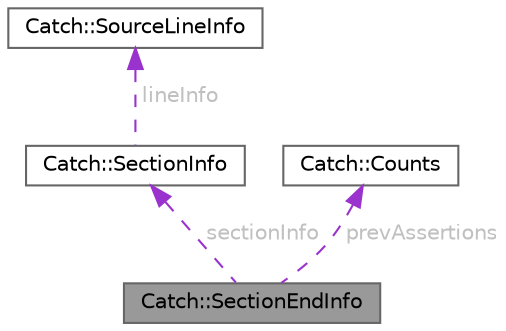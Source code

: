 digraph "Catch::SectionEndInfo"
{
 // LATEX_PDF_SIZE
  bgcolor="transparent";
  edge [fontname=Helvetica,fontsize=10,labelfontname=Helvetica,labelfontsize=10];
  node [fontname=Helvetica,fontsize=10,shape=box,height=0.2,width=0.4];
  Node1 [id="Node000001",label="Catch::SectionEndInfo",height=0.2,width=0.4,color="gray40", fillcolor="grey60", style="filled", fontcolor="black",tooltip=" "];
  Node2 -> Node1 [id="edge1_Node000001_Node000002",dir="back",color="darkorchid3",style="dashed",tooltip=" ",label=" sectionInfo",fontcolor="grey" ];
  Node2 [id="Node000002",label="Catch::SectionInfo",height=0.2,width=0.4,color="gray40", fillcolor="white", style="filled",URL="$struct_catch_1_1_section_info.html",tooltip=" "];
  Node3 -> Node2 [id="edge2_Node000002_Node000003",dir="back",color="darkorchid3",style="dashed",tooltip=" ",label=" lineInfo",fontcolor="grey" ];
  Node3 [id="Node000003",label="Catch::SourceLineInfo",height=0.2,width=0.4,color="gray40", fillcolor="white", style="filled",URL="$struct_catch_1_1_source_line_info.html",tooltip=" "];
  Node4 -> Node1 [id="edge3_Node000001_Node000004",dir="back",color="darkorchid3",style="dashed",tooltip=" ",label=" prevAssertions",fontcolor="grey" ];
  Node4 [id="Node000004",label="Catch::Counts",height=0.2,width=0.4,color="gray40", fillcolor="white", style="filled",URL="$struct_catch_1_1_counts.html",tooltip=" "];
}
